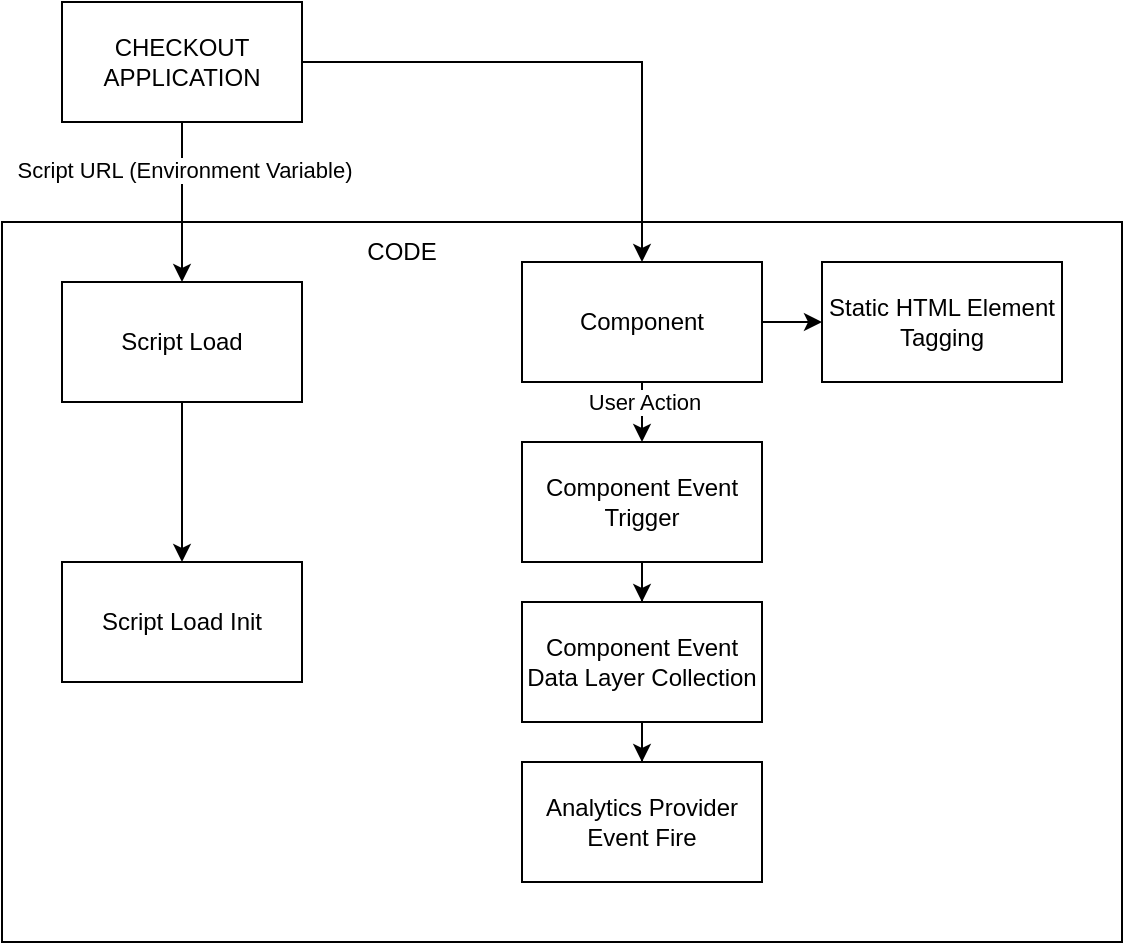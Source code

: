 <mxfile version="26.1.0">
  <diagram name="Page-1" id="Lb7tBCZtK9mgpYrjjlky">
    <mxGraphModel dx="1314" dy="753" grid="1" gridSize="10" guides="1" tooltips="1" connect="1" arrows="1" fold="1" page="1" pageScale="1" pageWidth="827" pageHeight="1169" math="0" shadow="0">
      <root>
        <mxCell id="0" />
        <mxCell id="1" parent="0" />
        <mxCell id="0Q0jQxg_W3pybew-3Bnd-11" value="" style="rounded=0;whiteSpace=wrap;html=1;fillColor=none;" vertex="1" parent="1">
          <mxGeometry x="160" y="240" width="560" height="360" as="geometry" />
        </mxCell>
        <mxCell id="0Q0jQxg_W3pybew-3Bnd-3" value="" style="edgeStyle=orthogonalEdgeStyle;rounded=0;orthogonalLoop=1;jettySize=auto;html=1;" edge="1" parent="1" source="0Q0jQxg_W3pybew-3Bnd-1" target="0Q0jQxg_W3pybew-3Bnd-2">
          <mxGeometry relative="1" as="geometry" />
        </mxCell>
        <mxCell id="0Q0jQxg_W3pybew-3Bnd-12" value="Script URL (Environment Variable)" style="edgeLabel;html=1;align=center;verticalAlign=middle;resizable=0;points=[];" vertex="1" connectable="0" parent="0Q0jQxg_W3pybew-3Bnd-3">
          <mxGeometry x="-0.4" y="1" relative="1" as="geometry">
            <mxPoint as="offset" />
          </mxGeometry>
        </mxCell>
        <mxCell id="0Q0jQxg_W3pybew-3Bnd-1" value="CHECKOUT&lt;br&gt;APPLICATION" style="rounded=0;whiteSpace=wrap;html=1;" vertex="1" parent="1">
          <mxGeometry x="190" y="130" width="120" height="60" as="geometry" />
        </mxCell>
        <mxCell id="0Q0jQxg_W3pybew-3Bnd-5" value="" style="edgeStyle=orthogonalEdgeStyle;rounded=0;orthogonalLoop=1;jettySize=auto;html=1;" edge="1" parent="1" source="0Q0jQxg_W3pybew-3Bnd-2" target="0Q0jQxg_W3pybew-3Bnd-4">
          <mxGeometry relative="1" as="geometry" />
        </mxCell>
        <mxCell id="0Q0jQxg_W3pybew-3Bnd-2" value="Script Load" style="rounded=0;whiteSpace=wrap;html=1;" vertex="1" parent="1">
          <mxGeometry x="190" y="270" width="120" height="60" as="geometry" />
        </mxCell>
        <mxCell id="0Q0jQxg_W3pybew-3Bnd-4" value="Script Load Init" style="rounded=0;whiteSpace=wrap;html=1;" vertex="1" parent="1">
          <mxGeometry x="190" y="410" width="120" height="60" as="geometry" />
        </mxCell>
        <mxCell id="0Q0jQxg_W3pybew-3Bnd-13" style="edgeStyle=orthogonalEdgeStyle;rounded=0;orthogonalLoop=1;jettySize=auto;html=1;entryX=0.5;entryY=0;entryDx=0;entryDy=0;" edge="1" parent="1" source="0Q0jQxg_W3pybew-3Bnd-8" target="0Q0jQxg_W3pybew-3Bnd-9">
          <mxGeometry relative="1" as="geometry" />
        </mxCell>
        <mxCell id="0Q0jQxg_W3pybew-3Bnd-8" value="Component Event Trigger" style="rounded=0;whiteSpace=wrap;html=1;" vertex="1" parent="1">
          <mxGeometry x="420" y="350" width="120" height="60" as="geometry" />
        </mxCell>
        <mxCell id="0Q0jQxg_W3pybew-3Bnd-14" style="edgeStyle=orthogonalEdgeStyle;rounded=0;orthogonalLoop=1;jettySize=auto;html=1;entryX=0.5;entryY=0;entryDx=0;entryDy=0;" edge="1" parent="1" source="0Q0jQxg_W3pybew-3Bnd-9" target="0Q0jQxg_W3pybew-3Bnd-10">
          <mxGeometry relative="1" as="geometry" />
        </mxCell>
        <mxCell id="0Q0jQxg_W3pybew-3Bnd-9" value="Component Event Data Layer Collection" style="rounded=0;whiteSpace=wrap;html=1;" vertex="1" parent="1">
          <mxGeometry x="420" y="430" width="120" height="60" as="geometry" />
        </mxCell>
        <mxCell id="0Q0jQxg_W3pybew-3Bnd-10" value="Analytics Provider Event Fire" style="rounded=0;whiteSpace=wrap;html=1;" vertex="1" parent="1">
          <mxGeometry x="420" y="510" width="120" height="60" as="geometry" />
        </mxCell>
        <mxCell id="0Q0jQxg_W3pybew-3Bnd-15" style="edgeStyle=orthogonalEdgeStyle;rounded=0;orthogonalLoop=1;jettySize=auto;html=1;entryX=0.5;entryY=0;entryDx=0;entryDy=0;" edge="1" parent="1" source="0Q0jQxg_W3pybew-3Bnd-1" target="0Q0jQxg_W3pybew-3Bnd-18">
          <mxGeometry relative="1" as="geometry">
            <mxPoint x="480" y="311" as="targetPoint" />
            <Array as="points">
              <mxPoint x="480" y="160" />
            </Array>
          </mxGeometry>
        </mxCell>
        <mxCell id="0Q0jQxg_W3pybew-3Bnd-17" value="CODE" style="text;html=1;align=center;verticalAlign=middle;whiteSpace=wrap;rounded=0;" vertex="1" parent="1">
          <mxGeometry x="330" y="240" width="60" height="30" as="geometry" />
        </mxCell>
        <mxCell id="0Q0jQxg_W3pybew-3Bnd-19" style="edgeStyle=orthogonalEdgeStyle;rounded=0;orthogonalLoop=1;jettySize=auto;html=1;entryX=0.5;entryY=0;entryDx=0;entryDy=0;" edge="1" parent="1" source="0Q0jQxg_W3pybew-3Bnd-18" target="0Q0jQxg_W3pybew-3Bnd-8">
          <mxGeometry relative="1" as="geometry" />
        </mxCell>
        <mxCell id="0Q0jQxg_W3pybew-3Bnd-20" value="User Action" style="edgeLabel;html=1;align=center;verticalAlign=middle;resizable=0;points=[];" vertex="1" connectable="0" parent="0Q0jQxg_W3pybew-3Bnd-19">
          <mxGeometry x="0.2" y="1" relative="1" as="geometry">
            <mxPoint as="offset" />
          </mxGeometry>
        </mxCell>
        <mxCell id="0Q0jQxg_W3pybew-3Bnd-22" style="edgeStyle=orthogonalEdgeStyle;rounded=0;orthogonalLoop=1;jettySize=auto;html=1;entryX=0;entryY=0.5;entryDx=0;entryDy=0;" edge="1" parent="1" source="0Q0jQxg_W3pybew-3Bnd-18" target="0Q0jQxg_W3pybew-3Bnd-21">
          <mxGeometry relative="1" as="geometry" />
        </mxCell>
        <mxCell id="0Q0jQxg_W3pybew-3Bnd-18" value="Component" style="rounded=0;whiteSpace=wrap;html=1;" vertex="1" parent="1">
          <mxGeometry x="420" y="260" width="120" height="60" as="geometry" />
        </mxCell>
        <mxCell id="0Q0jQxg_W3pybew-3Bnd-21" value="Static HTML Element Tagging" style="rounded=0;whiteSpace=wrap;html=1;" vertex="1" parent="1">
          <mxGeometry x="570" y="260" width="120" height="60" as="geometry" />
        </mxCell>
      </root>
    </mxGraphModel>
  </diagram>
</mxfile>

